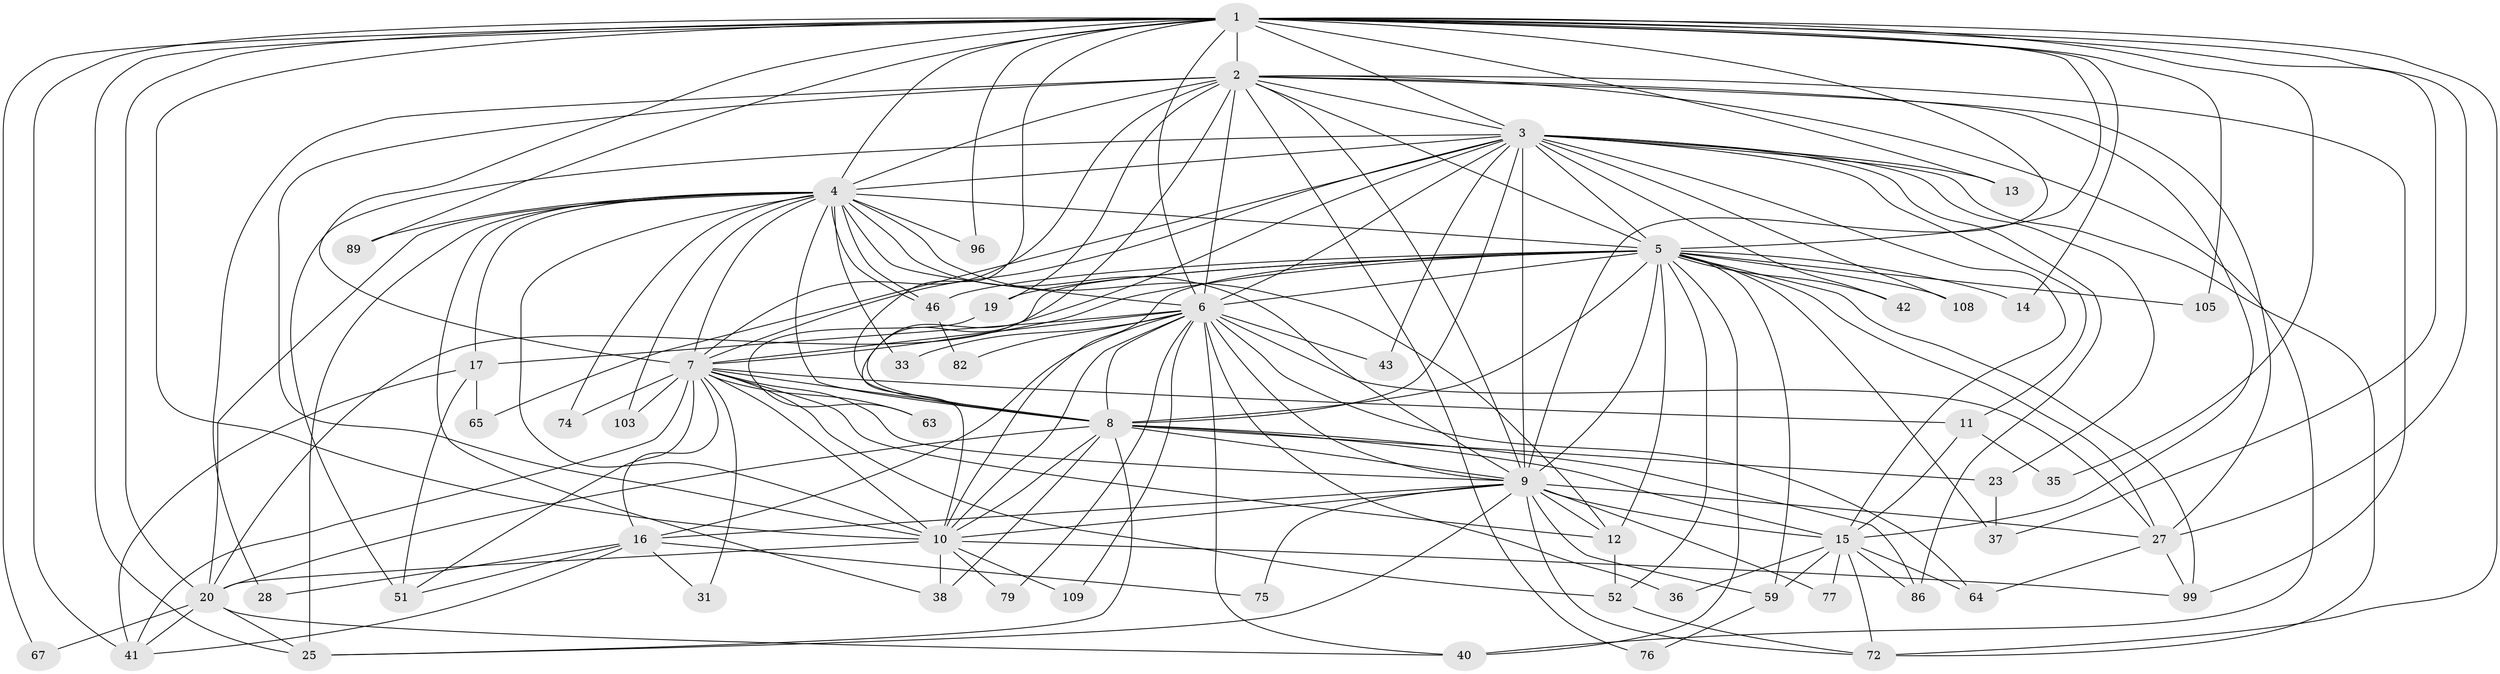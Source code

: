 // original degree distribution, {25: 0.008928571428571428, 18: 0.008928571428571428, 23: 0.008928571428571428, 24: 0.026785714285714284, 28: 0.008928571428571428, 19: 0.008928571428571428, 16: 0.008928571428571428, 14: 0.008928571428571428, 4: 0.09821428571428571, 5: 0.03571428571428571, 2: 0.5535714285714286, 8: 0.017857142857142856, 7: 0.008928571428571428, 3: 0.17857142857142858, 6: 0.017857142857142856}
// Generated by graph-tools (version 1.1) at 2025/17/03/04/25 18:17:37]
// undirected, 56 vertices, 171 edges
graph export_dot {
graph [start="1"]
  node [color=gray90,style=filled];
  1;
  2 [super="+56+85+81+30+32"];
  3;
  4 [super="+22"];
  5;
  6;
  7;
  8;
  9 [super="+60+48+69+102+18+21+24"];
  10;
  11;
  12 [super="+68+97"];
  13;
  14;
  15 [super="+58"];
  16 [super="+39+26"];
  17;
  19;
  20 [super="+29+70"];
  23;
  25 [super="+34+47"];
  27 [super="+44"];
  28;
  31;
  33;
  35;
  36;
  37 [super="+54"];
  38 [super="+55"];
  40 [super="+94+66"];
  41 [super="+87+45"];
  42;
  43;
  46 [super="+49"];
  51 [super="+53+57+84"];
  52 [super="+98"];
  59 [super="+88"];
  63;
  64;
  65;
  67;
  72 [super="+73"];
  74;
  75;
  76;
  77;
  79;
  82;
  86 [super="+92"];
  89;
  96;
  99 [super="+112+101"];
  103;
  105;
  108;
  109;
  1 -- 2 [weight=2];
  1 -- 3;
  1 -- 4;
  1 -- 5;
  1 -- 6;
  1 -- 7;
  1 -- 8;
  1 -- 9 [weight=3];
  1 -- 10;
  1 -- 13;
  1 -- 14;
  1 -- 20;
  1 -- 35;
  1 -- 37;
  1 -- 67;
  1 -- 89;
  1 -- 96;
  1 -- 105;
  1 -- 72;
  1 -- 41;
  1 -- 25;
  1 -- 27;
  2 -- 3;
  2 -- 4 [weight=5];
  2 -- 5;
  2 -- 6 [weight=3];
  2 -- 7;
  2 -- 8;
  2 -- 9 [weight=2];
  2 -- 10;
  2 -- 19;
  2 -- 28;
  2 -- 40;
  2 -- 99;
  2 -- 76;
  2 -- 27;
  2 -- 15;
  3 -- 4;
  3 -- 5;
  3 -- 6;
  3 -- 7;
  3 -- 8;
  3 -- 9 [weight=2];
  3 -- 10;
  3 -- 11;
  3 -- 13;
  3 -- 15 [weight=2];
  3 -- 23;
  3 -- 42;
  3 -- 43;
  3 -- 51 [weight=2];
  3 -- 65;
  3 -- 72;
  3 -- 86;
  3 -- 108;
  4 -- 5 [weight=2];
  4 -- 6;
  4 -- 7;
  4 -- 8;
  4 -- 9;
  4 -- 10;
  4 -- 17;
  4 -- 38;
  4 -- 46;
  4 -- 46;
  4 -- 74;
  4 -- 89;
  4 -- 96;
  4 -- 103;
  4 -- 25 [weight=2];
  4 -- 12;
  4 -- 20;
  4 -- 33;
  5 -- 6;
  5 -- 7;
  5 -- 8;
  5 -- 9 [weight=4];
  5 -- 10;
  5 -- 14;
  5 -- 19;
  5 -- 27;
  5 -- 40;
  5 -- 42;
  5 -- 52;
  5 -- 59;
  5 -- 99;
  5 -- 105;
  5 -- 108;
  5 -- 46;
  5 -- 12 [weight=2];
  5 -- 20;
  5 -- 37;
  6 -- 7;
  6 -- 8;
  6 -- 9 [weight=2];
  6 -- 10;
  6 -- 16 [weight=2];
  6 -- 17;
  6 -- 33;
  6 -- 36;
  6 -- 43;
  6 -- 64;
  6 -- 79;
  6 -- 82;
  6 -- 109;
  6 -- 40;
  6 -- 27;
  7 -- 8;
  7 -- 9;
  7 -- 10;
  7 -- 11;
  7 -- 12;
  7 -- 16;
  7 -- 31;
  7 -- 51;
  7 -- 63;
  7 -- 74;
  7 -- 103;
  7 -- 52;
  7 -- 41;
  8 -- 9;
  8 -- 10;
  8 -- 20;
  8 -- 23;
  8 -- 38;
  8 -- 86;
  8 -- 25 [weight=2];
  8 -- 15;
  9 -- 10;
  9 -- 12;
  9 -- 25;
  9 -- 59;
  9 -- 72;
  9 -- 75;
  9 -- 77;
  9 -- 16;
  9 -- 27;
  9 -- 15;
  10 -- 79;
  10 -- 99;
  10 -- 109;
  10 -- 38;
  10 -- 20;
  11 -- 15;
  11 -- 35;
  12 -- 52;
  15 -- 36;
  15 -- 64;
  15 -- 77;
  15 -- 59;
  15 -- 86;
  15 -- 72;
  16 -- 28;
  16 -- 41;
  16 -- 75;
  16 -- 31;
  16 -- 51;
  17 -- 41;
  17 -- 65;
  17 -- 51;
  19 -- 63;
  20 -- 25;
  20 -- 67;
  20 -- 41;
  20 -- 40;
  23 -- 37;
  27 -- 64;
  27 -- 99;
  46 -- 82;
  52 -- 72;
  59 -- 76;
}
